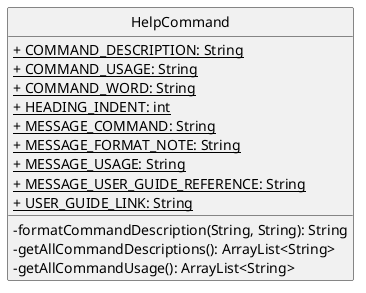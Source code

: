 @startuml
'https://plantuml.com/class-diagram
hide circle
skinparam classAttributeIconSize 0

class HelpCommand {
    <u>+ COMMAND_DESCRIPTION: String
    <u>+ COMMAND_USAGE: String
    <u>+ COMMAND_WORD: String
    <u>+ HEADING_INDENT: int
    <u>+ MESSAGE_COMMAND: String
    <u>+ MESSAGE_FORMAT_NOTE: String
    <u>+ MESSAGE_USAGE: String
    <u>+ MESSAGE_USER_GUIDE_REFERENCE: String
    <u>+ USER_GUIDE_LINK: String

    - formatCommandDescription(String, String): String
    - getAllCommandDescriptions(): ArrayList<String>
    - getAllCommandUsage(): ArrayList<String>
}

@enduml
